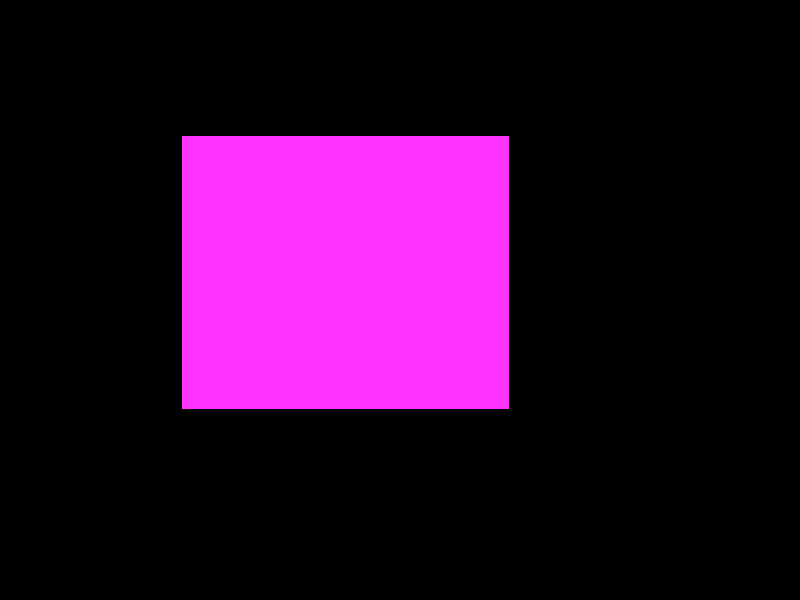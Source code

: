 camera {
  location  <0, 0, 14>
  up        <0,  1,  0>
  right     <1.33333, 0,  0>
  look_at   <0, 0, 0>
}

light_source {<-100, 100, 100> color rgb <1.5, 1.5, 1.5>}

box { <-2, -2, -2>, <4, 3, 3>
  pigment { color rgb <1.0, 0.2, 1.0>}
  finish {ambient 0.2 diffuse 0.8}
}


//box { <-2, -5, -5>, <2, 5, 5>
//  pigment { color rgbf <1.0, 0.2, 1.0, 0.6>}
//  finish {ambient 0.2 diffuse 0.8 reflection 0.2 refraction 1.0 ior 1.9}
//  rotate <0, -45, 0>
//  translate <3, 0, -5>
//}